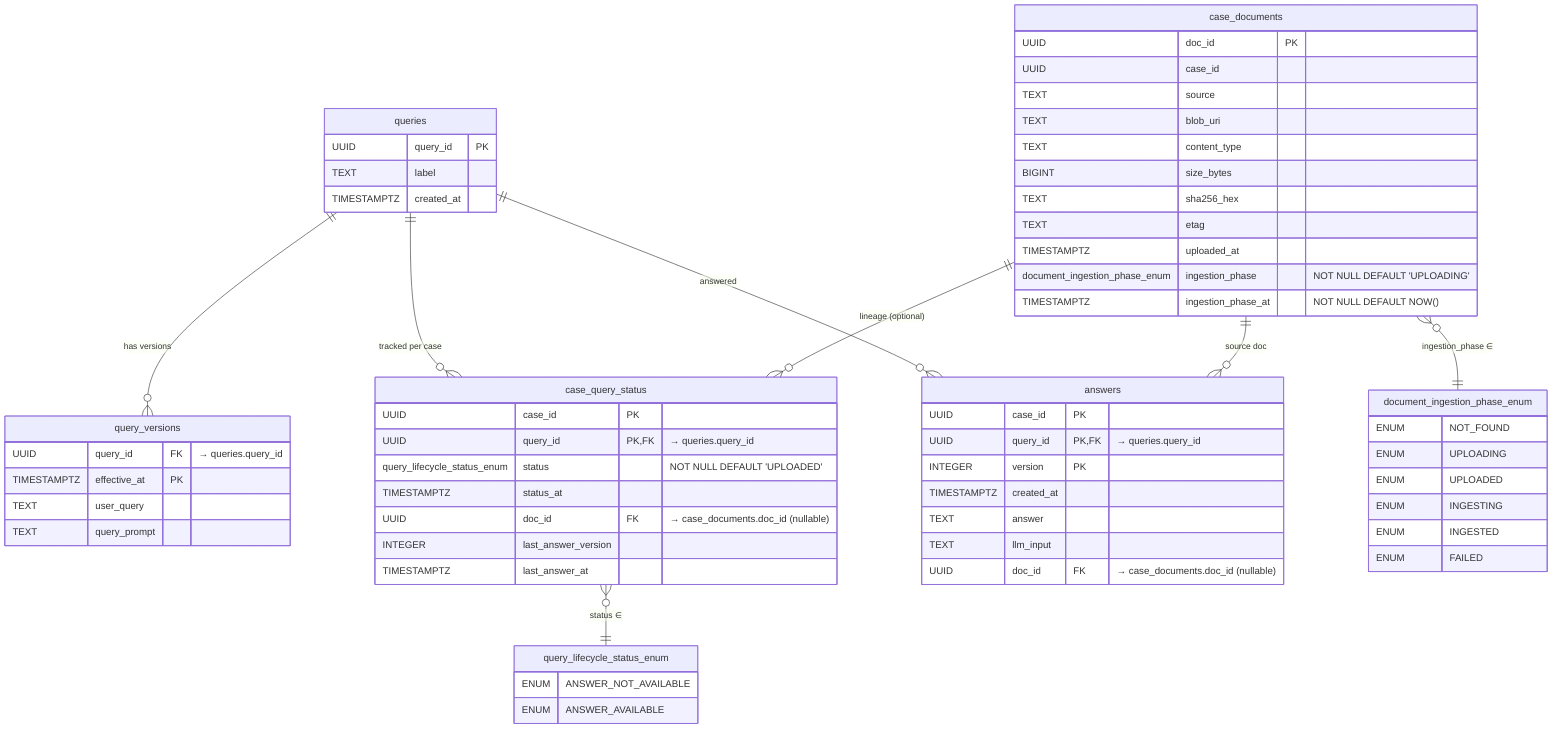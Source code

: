 erDiagram
  %% =========================
  %% Entities (no schema prefix)
  %% =========================
  queries {
    UUID         query_id PK
    TEXT         label
    TIMESTAMPTZ  created_at
  }

  query_versions {
    UUID         query_id FK   "→ queries.query_id"
    TIMESTAMPTZ  effective_at PK
    TEXT         user_query
    TEXT         query_prompt
  }

  case_documents {
    UUID         doc_id PK
    UUID         case_id
    TEXT         source
    TEXT         blob_uri
    TEXT         content_type
    BIGINT       size_bytes
    TEXT         sha256_hex
    TEXT         etag
    TIMESTAMPTZ  uploaded_at
    document_ingestion_phase_enum ingestion_phase  "NOT NULL DEFAULT 'UPLOADING'"
    TIMESTAMPTZ  ingestion_phase_at                "NOT NULL DEFAULT NOW()"
  }

  case_query_status {
    UUID         case_id   PK
    UUID         query_id  PK, FK  "→ queries.query_id"
    query_lifecycle_status_enum status  "NOT NULL DEFAULT 'UPLOADED'"
    TIMESTAMPTZ  status_at
    UUID         doc_id FK         "→ case_documents.doc_id (nullable)"
    INTEGER      last_answer_version
    TIMESTAMPTZ  last_answer_at
  }

  answers {
    UUID         case_id   PK
    UUID         query_id  PK, FK  "→ queries.query_id"
    INTEGER      version   PK
    TIMESTAMPTZ  created_at
    TEXT         answer
    TEXT         llm_input
    UUID         doc_id FK         "→ case_documents.doc_id (nullable)"
  }

  %% =========================
  %% Enum Types (as pseudo-entities)
  %% =========================
  document_ingestion_phase_enum {
    ENUM NOT_FOUND
    ENUM UPLOADING
    ENUM UPLOADED
    ENUM INGESTING
    ENUM INGESTED
    ENUM FAILED
  }

  query_lifecycle_status_enum {
    ENUM ANSWER_NOT_AVAILABLE
    ENUM ANSWER_AVAILABLE
  }

  %% =========================
  %% Relationships
  %% =========================
  queries        ||--o{ query_versions    : "has versions"
  queries        ||--o{ case_query_status : "tracked per case"
  queries        ||--o{ answers           : "answered"

  case_documents ||--o{ case_query_status : "lineage (optional)"
  case_documents ||--o{ answers           : "source doc"

  %% Enum usage links (visual only; not actual FKs)
  case_documents }o--|| document_ingestion_phase_enum : "ingestion_phase ∈"
  case_query_status }o--|| query_lifecycle_status_enum : "status ∈"